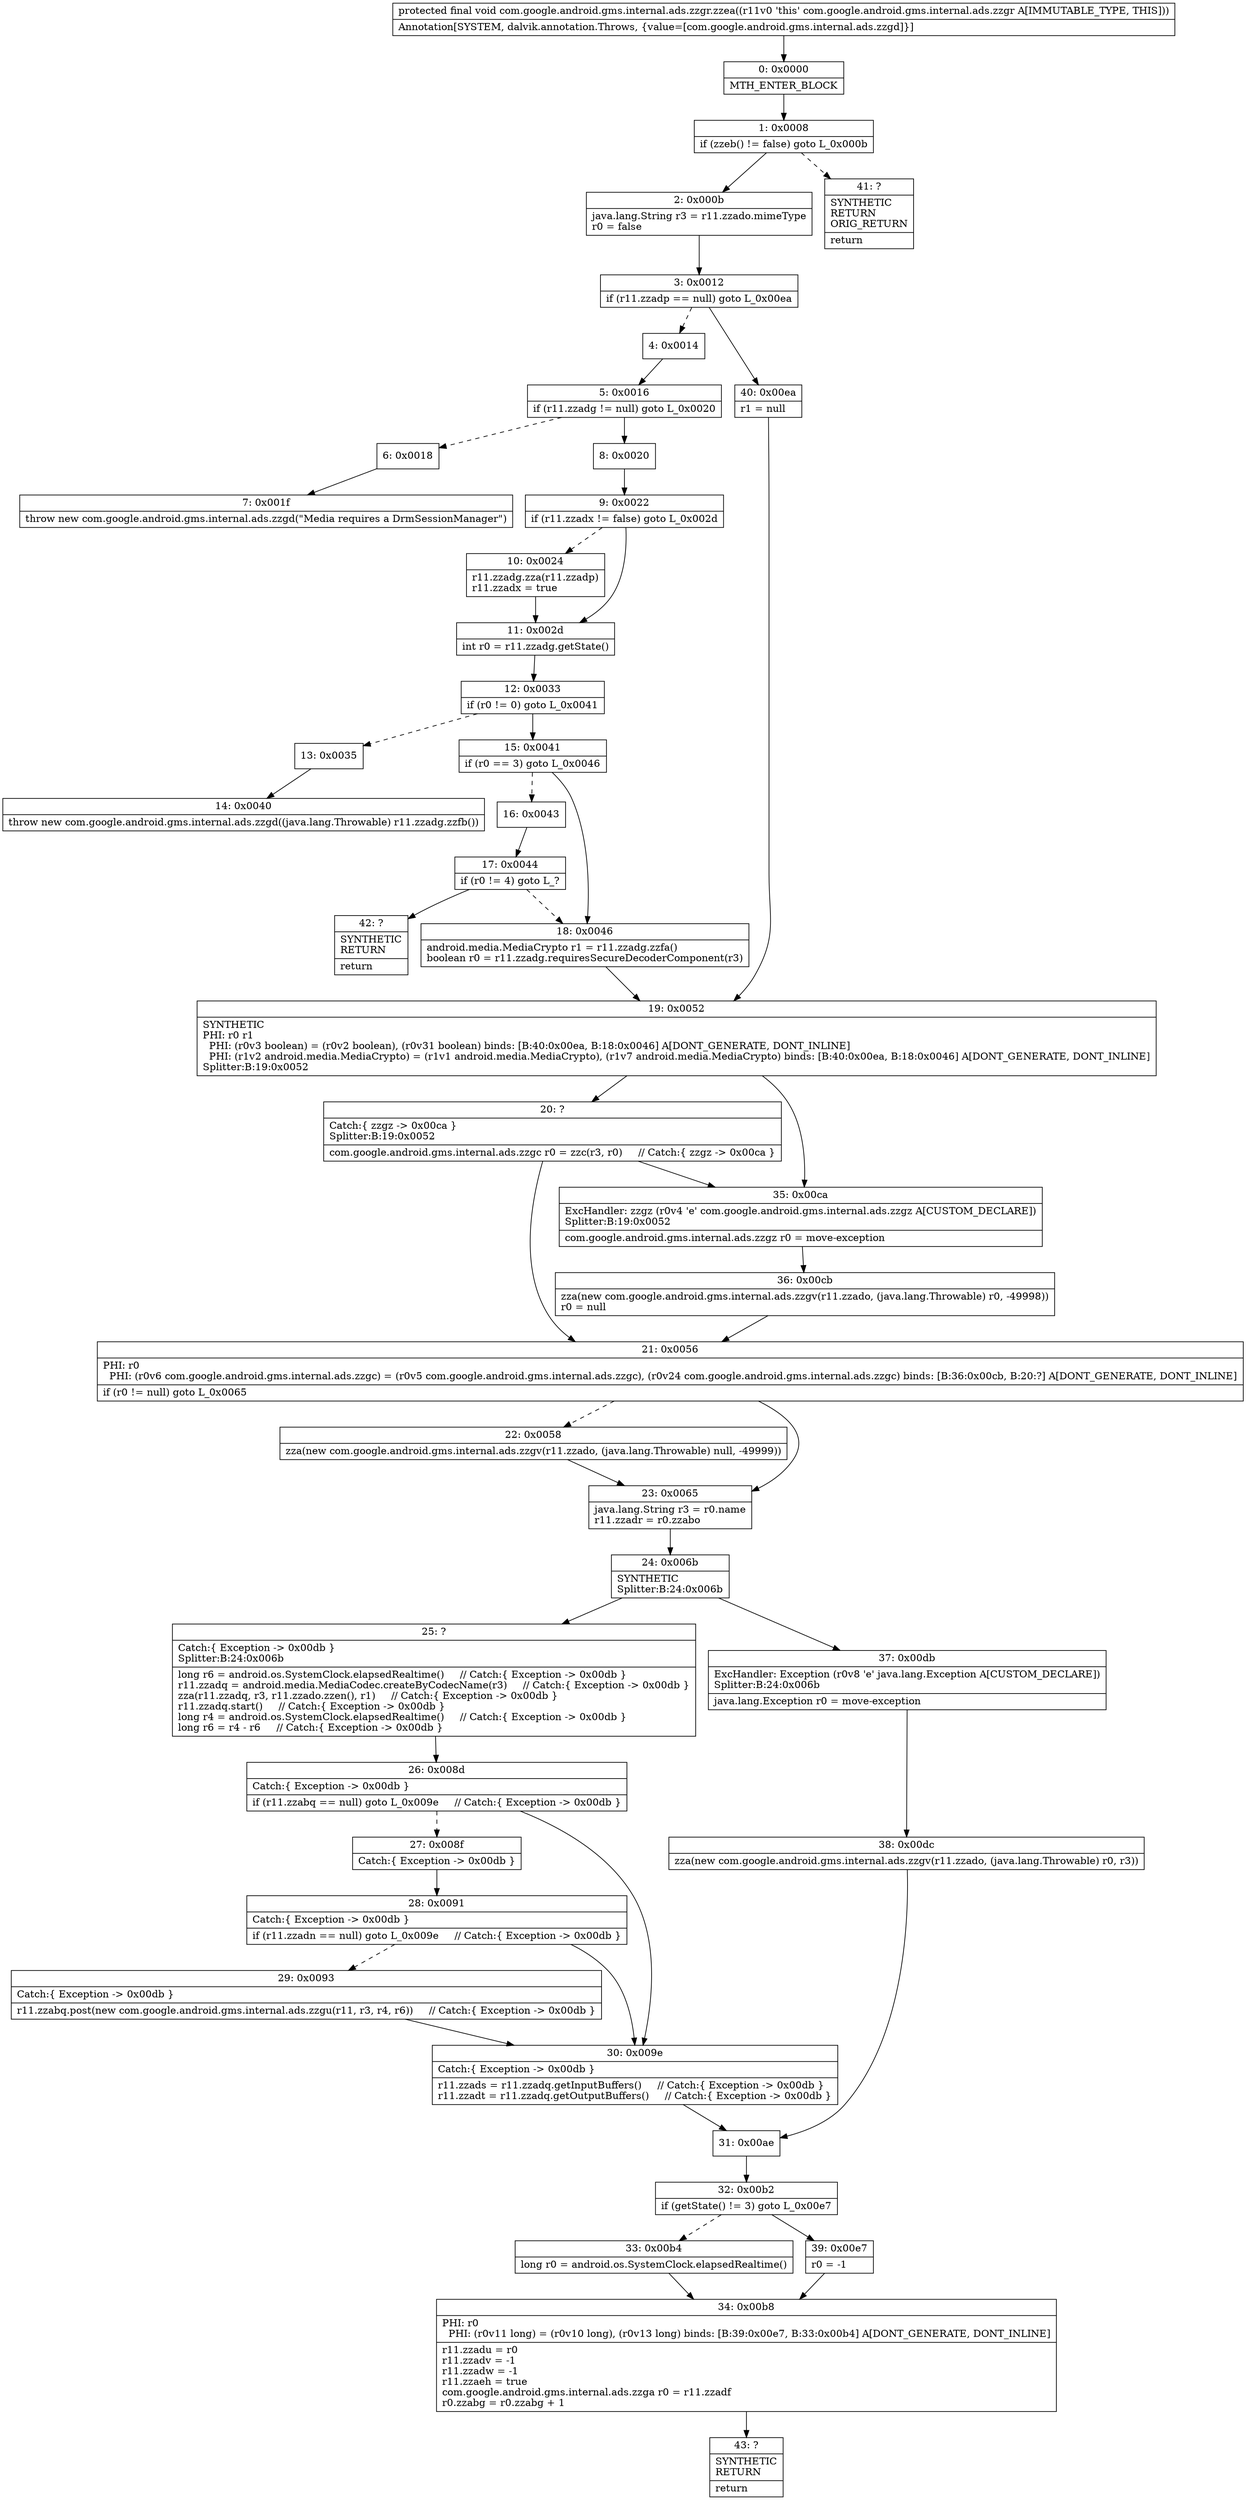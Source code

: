 digraph "CFG forcom.google.android.gms.internal.ads.zzgr.zzea()V" {
Node_0 [shape=record,label="{0\:\ 0x0000|MTH_ENTER_BLOCK\l}"];
Node_1 [shape=record,label="{1\:\ 0x0008|if (zzeb() != false) goto L_0x000b\l}"];
Node_2 [shape=record,label="{2\:\ 0x000b|java.lang.String r3 = r11.zzado.mimeType\lr0 = false\l}"];
Node_3 [shape=record,label="{3\:\ 0x0012|if (r11.zzadp == null) goto L_0x00ea\l}"];
Node_4 [shape=record,label="{4\:\ 0x0014}"];
Node_5 [shape=record,label="{5\:\ 0x0016|if (r11.zzadg != null) goto L_0x0020\l}"];
Node_6 [shape=record,label="{6\:\ 0x0018}"];
Node_7 [shape=record,label="{7\:\ 0x001f|throw new com.google.android.gms.internal.ads.zzgd(\"Media requires a DrmSessionManager\")\l}"];
Node_8 [shape=record,label="{8\:\ 0x0020}"];
Node_9 [shape=record,label="{9\:\ 0x0022|if (r11.zzadx != false) goto L_0x002d\l}"];
Node_10 [shape=record,label="{10\:\ 0x0024|r11.zzadg.zza(r11.zzadp)\lr11.zzadx = true\l}"];
Node_11 [shape=record,label="{11\:\ 0x002d|int r0 = r11.zzadg.getState()\l}"];
Node_12 [shape=record,label="{12\:\ 0x0033|if (r0 != 0) goto L_0x0041\l}"];
Node_13 [shape=record,label="{13\:\ 0x0035}"];
Node_14 [shape=record,label="{14\:\ 0x0040|throw new com.google.android.gms.internal.ads.zzgd((java.lang.Throwable) r11.zzadg.zzfb())\l}"];
Node_15 [shape=record,label="{15\:\ 0x0041|if (r0 == 3) goto L_0x0046\l}"];
Node_16 [shape=record,label="{16\:\ 0x0043}"];
Node_17 [shape=record,label="{17\:\ 0x0044|if (r0 != 4) goto L_?\l}"];
Node_18 [shape=record,label="{18\:\ 0x0046|android.media.MediaCrypto r1 = r11.zzadg.zzfa()\lboolean r0 = r11.zzadg.requiresSecureDecoderComponent(r3)\l}"];
Node_19 [shape=record,label="{19\:\ 0x0052|SYNTHETIC\lPHI: r0 r1 \l  PHI: (r0v3 boolean) = (r0v2 boolean), (r0v31 boolean) binds: [B:40:0x00ea, B:18:0x0046] A[DONT_GENERATE, DONT_INLINE]\l  PHI: (r1v2 android.media.MediaCrypto) = (r1v1 android.media.MediaCrypto), (r1v7 android.media.MediaCrypto) binds: [B:40:0x00ea, B:18:0x0046] A[DONT_GENERATE, DONT_INLINE]\lSplitter:B:19:0x0052\l}"];
Node_20 [shape=record,label="{20\:\ ?|Catch:\{ zzgz \-\> 0x00ca \}\lSplitter:B:19:0x0052\l|com.google.android.gms.internal.ads.zzgc r0 = zzc(r3, r0)     \/\/ Catch:\{ zzgz \-\> 0x00ca \}\l}"];
Node_21 [shape=record,label="{21\:\ 0x0056|PHI: r0 \l  PHI: (r0v6 com.google.android.gms.internal.ads.zzgc) = (r0v5 com.google.android.gms.internal.ads.zzgc), (r0v24 com.google.android.gms.internal.ads.zzgc) binds: [B:36:0x00cb, B:20:?] A[DONT_GENERATE, DONT_INLINE]\l|if (r0 != null) goto L_0x0065\l}"];
Node_22 [shape=record,label="{22\:\ 0x0058|zza(new com.google.android.gms.internal.ads.zzgv(r11.zzado, (java.lang.Throwable) null, \-49999))\l}"];
Node_23 [shape=record,label="{23\:\ 0x0065|java.lang.String r3 = r0.name\lr11.zzadr = r0.zzabo\l}"];
Node_24 [shape=record,label="{24\:\ 0x006b|SYNTHETIC\lSplitter:B:24:0x006b\l}"];
Node_25 [shape=record,label="{25\:\ ?|Catch:\{ Exception \-\> 0x00db \}\lSplitter:B:24:0x006b\l|long r6 = android.os.SystemClock.elapsedRealtime()     \/\/ Catch:\{ Exception \-\> 0x00db \}\lr11.zzadq = android.media.MediaCodec.createByCodecName(r3)     \/\/ Catch:\{ Exception \-\> 0x00db \}\lzza(r11.zzadq, r3, r11.zzado.zzen(), r1)     \/\/ Catch:\{ Exception \-\> 0x00db \}\lr11.zzadq.start()     \/\/ Catch:\{ Exception \-\> 0x00db \}\llong r4 = android.os.SystemClock.elapsedRealtime()     \/\/ Catch:\{ Exception \-\> 0x00db \}\llong r6 = r4 \- r6     \/\/ Catch:\{ Exception \-\> 0x00db \}\l}"];
Node_26 [shape=record,label="{26\:\ 0x008d|Catch:\{ Exception \-\> 0x00db \}\l|if (r11.zzabq == null) goto L_0x009e     \/\/ Catch:\{ Exception \-\> 0x00db \}\l}"];
Node_27 [shape=record,label="{27\:\ 0x008f|Catch:\{ Exception \-\> 0x00db \}\l}"];
Node_28 [shape=record,label="{28\:\ 0x0091|Catch:\{ Exception \-\> 0x00db \}\l|if (r11.zzadn == null) goto L_0x009e     \/\/ Catch:\{ Exception \-\> 0x00db \}\l}"];
Node_29 [shape=record,label="{29\:\ 0x0093|Catch:\{ Exception \-\> 0x00db \}\l|r11.zzabq.post(new com.google.android.gms.internal.ads.zzgu(r11, r3, r4, r6))     \/\/ Catch:\{ Exception \-\> 0x00db \}\l}"];
Node_30 [shape=record,label="{30\:\ 0x009e|Catch:\{ Exception \-\> 0x00db \}\l|r11.zzads = r11.zzadq.getInputBuffers()     \/\/ Catch:\{ Exception \-\> 0x00db \}\lr11.zzadt = r11.zzadq.getOutputBuffers()     \/\/ Catch:\{ Exception \-\> 0x00db \}\l}"];
Node_31 [shape=record,label="{31\:\ 0x00ae}"];
Node_32 [shape=record,label="{32\:\ 0x00b2|if (getState() != 3) goto L_0x00e7\l}"];
Node_33 [shape=record,label="{33\:\ 0x00b4|long r0 = android.os.SystemClock.elapsedRealtime()\l}"];
Node_34 [shape=record,label="{34\:\ 0x00b8|PHI: r0 \l  PHI: (r0v11 long) = (r0v10 long), (r0v13 long) binds: [B:39:0x00e7, B:33:0x00b4] A[DONT_GENERATE, DONT_INLINE]\l|r11.zzadu = r0\lr11.zzadv = \-1\lr11.zzadw = \-1\lr11.zzaeh = true\lcom.google.android.gms.internal.ads.zzga r0 = r11.zzadf\lr0.zzabg = r0.zzabg + 1\l}"];
Node_35 [shape=record,label="{35\:\ 0x00ca|ExcHandler: zzgz (r0v4 'e' com.google.android.gms.internal.ads.zzgz A[CUSTOM_DECLARE])\lSplitter:B:19:0x0052\l|com.google.android.gms.internal.ads.zzgz r0 = move\-exception\l}"];
Node_36 [shape=record,label="{36\:\ 0x00cb|zza(new com.google.android.gms.internal.ads.zzgv(r11.zzado, (java.lang.Throwable) r0, \-49998))\lr0 = null\l}"];
Node_37 [shape=record,label="{37\:\ 0x00db|ExcHandler: Exception (r0v8 'e' java.lang.Exception A[CUSTOM_DECLARE])\lSplitter:B:24:0x006b\l|java.lang.Exception r0 = move\-exception\l}"];
Node_38 [shape=record,label="{38\:\ 0x00dc|zza(new com.google.android.gms.internal.ads.zzgv(r11.zzado, (java.lang.Throwable) r0, r3))\l}"];
Node_39 [shape=record,label="{39\:\ 0x00e7|r0 = \-1\l}"];
Node_40 [shape=record,label="{40\:\ 0x00ea|r1 = null\l}"];
Node_41 [shape=record,label="{41\:\ ?|SYNTHETIC\lRETURN\lORIG_RETURN\l|return\l}"];
Node_42 [shape=record,label="{42\:\ ?|SYNTHETIC\lRETURN\l|return\l}"];
Node_43 [shape=record,label="{43\:\ ?|SYNTHETIC\lRETURN\l|return\l}"];
MethodNode[shape=record,label="{protected final void com.google.android.gms.internal.ads.zzgr.zzea((r11v0 'this' com.google.android.gms.internal.ads.zzgr A[IMMUTABLE_TYPE, THIS]))  | Annotation[SYSTEM, dalvik.annotation.Throws, \{value=[com.google.android.gms.internal.ads.zzgd]\}]\l}"];
MethodNode -> Node_0;
Node_0 -> Node_1;
Node_1 -> Node_2;
Node_1 -> Node_41[style=dashed];
Node_2 -> Node_3;
Node_3 -> Node_4[style=dashed];
Node_3 -> Node_40;
Node_4 -> Node_5;
Node_5 -> Node_6[style=dashed];
Node_5 -> Node_8;
Node_6 -> Node_7;
Node_8 -> Node_9;
Node_9 -> Node_10[style=dashed];
Node_9 -> Node_11;
Node_10 -> Node_11;
Node_11 -> Node_12;
Node_12 -> Node_13[style=dashed];
Node_12 -> Node_15;
Node_13 -> Node_14;
Node_15 -> Node_16[style=dashed];
Node_15 -> Node_18;
Node_16 -> Node_17;
Node_17 -> Node_18[style=dashed];
Node_17 -> Node_42;
Node_18 -> Node_19;
Node_19 -> Node_20;
Node_19 -> Node_35;
Node_20 -> Node_35;
Node_20 -> Node_21;
Node_21 -> Node_22[style=dashed];
Node_21 -> Node_23;
Node_22 -> Node_23;
Node_23 -> Node_24;
Node_24 -> Node_25;
Node_24 -> Node_37;
Node_25 -> Node_26;
Node_26 -> Node_27[style=dashed];
Node_26 -> Node_30;
Node_27 -> Node_28;
Node_28 -> Node_29[style=dashed];
Node_28 -> Node_30;
Node_29 -> Node_30;
Node_30 -> Node_31;
Node_31 -> Node_32;
Node_32 -> Node_33[style=dashed];
Node_32 -> Node_39;
Node_33 -> Node_34;
Node_34 -> Node_43;
Node_35 -> Node_36;
Node_36 -> Node_21;
Node_37 -> Node_38;
Node_38 -> Node_31;
Node_39 -> Node_34;
Node_40 -> Node_19;
}

